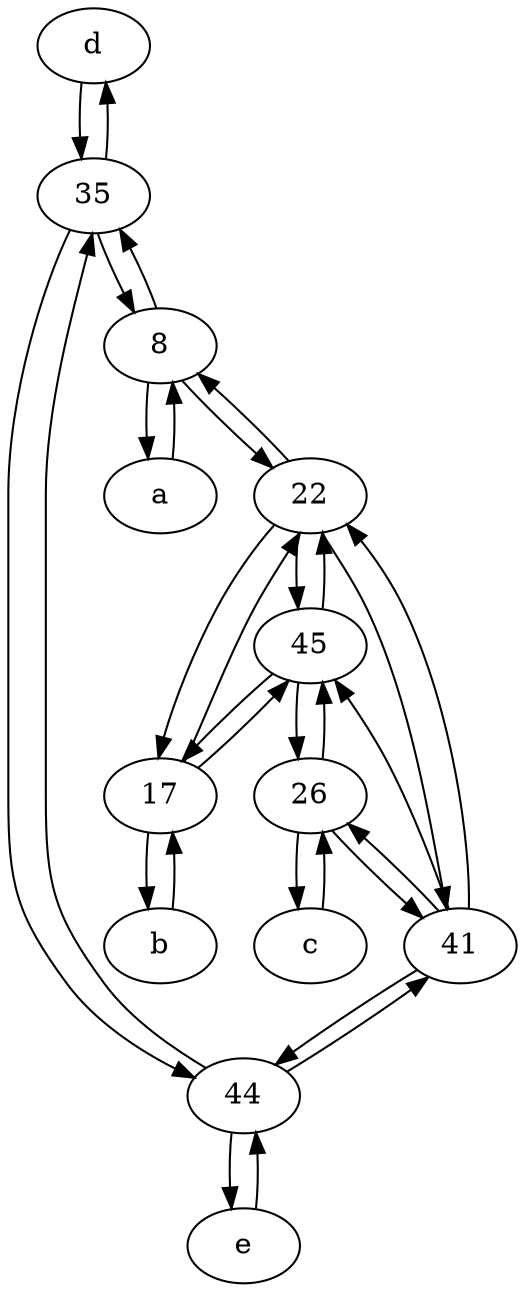 digraph  {
	d [pos="20,30!"];
	e [pos="30,50!"];
	45;
	22;
	26;
	35;
	44;
	41;
	b [pos="50,20!"];
	8;
	c [pos="20,10!"];
	17;
	a [pos="40,10!"];
	44 -> 35;
	45 -> 17;
	44 -> e;
	c -> 26;
	26 -> 41;
	45 -> 22;
	17 -> 22;
	41 -> 26;
	b -> 17;
	22 -> 45;
	a -> 8;
	35 -> 44;
	44 -> 41;
	26 -> c;
	8 -> 35;
	41 -> 45;
	45 -> 26;
	41 -> 44;
	35 -> d;
	35 -> 8;
	17 -> b;
	22 -> 8;
	41 -> 22;
	d -> 35;
	22 -> 41;
	8 -> a;
	26 -> 45;
	22 -> 17;
	e -> 44;
	8 -> 22;
	17 -> 45;

	}